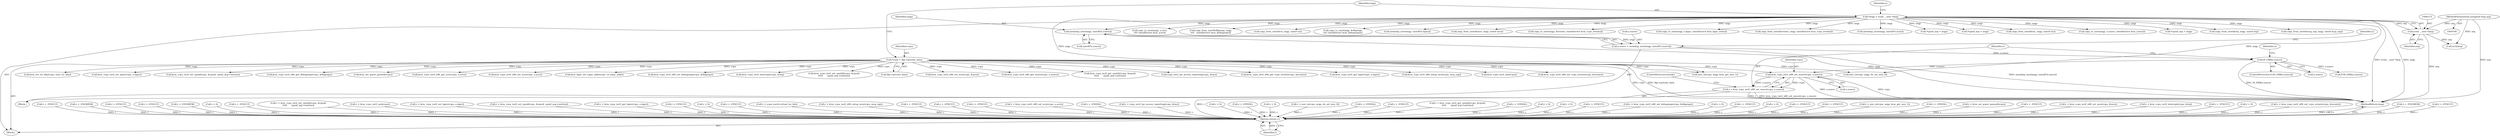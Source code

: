 digraph "0_linux_fda4e2e85589191b123d31cdc21fd33ee70f50fd_3@pointer" {
"1000656" [label="(Call,kvm_vcpu_ioctl_x86_set_xsave(vcpu, u.xsave))"];
"1000106" [label="(Call,*vcpu = filp->private_data)"];
"1000645" [label="(Call,IS_ERR(u.xsave))"];
"1000633" [label="(Call,u.xsave = memdup_user(argp, sizeof(*u.xsave)))"];
"1000637" [label="(Call,memdup_user(argp, sizeof(*u.xsave)))"];
"1000112" [label="(Call,*argp = (void __user *)arg)"];
"1000114" [label="(Call,(void __user *)arg)"];
"1000103" [label="(MethodParameterIn,unsigned long arg)"];
"1000654" [label="(Call,r = kvm_vcpu_ioctl_x86_set_xsave(vcpu, u.xsave))"];
"1000793" [label="(Return,return r;)"];
"1000494" [label="(Call,kvm_vcpu_ioctl_x86_set_mce(vcpu, &mce))"];
"1000672" [label="(Call,r = -ENOMEM)"];
"1000232" [label="(Call,r = -EFAULT)"];
"1000647" [label="(Identifier,u)"];
"1000633" [label="(Call,u.xsave = memdup_user(argp, sizeof(*u.xsave)))"];
"1000614" [label="(Call,r = -EFAULT)"];
"1000692" [label="(Call,copy_to_user(argp, u.xcrs,\n\t\t\t\t sizeof(struct kvm_xcrs)))"];
"1000609" [label="(Call,kvm_vcpu_ioctl_x86_get_xsave(vcpu, u.xsave))"];
"1000575" [label="(Call,copy_from_user(&dbgregs, argp,\n\t\t\t\t   sizeof(struct kvm_debugregs)))"];
"1000599" [label="(Call,r = -ENOMEM)"];
"1000384" [label="(Call,r = -EFAULT)"];
"1000440" [label="(Call,copy_from_user(&va, argp, sizeof va))"];
"1000113" [label="(Identifier,argp)"];
"1000104" [label="(Block,)"];
"1000687" [label="(Call,r = -EFAULT)"];
"1000149" [label="(Call,r = -ENOMEM)"];
"1000337" [label="(Call,kvm_vcpu_ioctl_get_cpuid2(vcpu, &cpuid,\n\t\t\t\t\t      cpuid_arg->entries))"];
"1000398" [label="(Call,vcpu_ioctl_tpr_access_reporting(vcpu, &tac))"];
"1000502" [label="(Call,kvm_vcpu_ioctl_x86_get_vcpu_events(vcpu, &events))"];
"1000182" [label="(Call,r = 0)"];
"1000556" [label="(Call,copy_to_user(argp, &dbgregs,\n\t\t\t\t sizeof(struct kvm_debugregs)))"];
"1000506" [label="(Call,r = -EFAULT)"];
"1000306" [label="(Call,r = kvm_vcpu_ioctl_set_cpuid2(vcpu, &cpuid,\n\t\t\t\t\t      cpuid_arg->entries))"];
"1000645" [label="(Call,IS_ERR(u.xsave))"];
"1000253" [label="(Call,r = kvm_vcpu_ioctl_nmi(vcpu))"];
"1000221" [label="(Call,r = kvm_vcpu_ioctl_set_lapic(vcpu, u.lapic))"];
"1000277" [label="(Call,r = kvm_vcpu_ioctl_set_cpuid(vcpu, &cpuid, cpuid_arg->entries))"];
"1000794" [label="(Identifier,r)"];
"1000159" [label="(Call,r = kvm_vcpu_ioctl_get_lapic(vcpu, u.lapic))"];
"1000204" [label="(Call,memdup_user(argp, sizeof(*u.lapic)))"];
"1000485" [label="(Call,copy_from_user(&mce, argp, sizeof mce))"];
"1000639" [label="(Call,sizeof(*u.xsave))"];
"1000161" [label="(Call,kvm_vcpu_ioctl_get_lapic(vcpu, u.lapic))"];
"1000323" [label="(Call,r = -EFAULT)"];
"1000700" [label="(Call,r = 0)"];
"1000632" [label="(Block,)"];
"1000375" [label="(Call,msr_io(vcpu, argp, do_set_msr, 0))"];
"1000644" [label="(ControlStructure,if (IS_ERR(u.xsave)))"];
"1000459" [label="(Call,r = -EFAULT)"];
"1000768" [label="(Call,r = vcpu->arch.virtual_tsc_khz)"];
"1000473" [label="(Call,kvm_vcpu_ioctl_x86_setup_mce(vcpu, mcg_cap))"];
"1000471" [label="(Call,r = kvm_vcpu_ioctl_x86_setup_mce(vcpu, mcg_cap))"];
"1000405" [label="(Call,r = -EFAULT)"];
"1000255" [label="(Call,kvm_vcpu_ioctl_nmi(vcpu))"];
"1000511" [label="(Call,copy_to_user(argp, &events, sizeof(struct kvm_vcpu_events)))"];
"1000294" [label="(Call,r = -EFAULT)"];
"1000539" [label="(Call,kvm_vcpu_ioctl_x86_set_vcpu_events(vcpu, &events))"];
"1000265" [label="(Call,r = -EFAULT)"];
"1000727" [label="(Call,r = kvm_vcpu_ioctl_x86_set_xcrs(vcpu, u.xcrs))"];
"1000759" [label="(Call,kvm_set_tsc_khz(vcpu, user_tsc_khz))"];
"1000129" [label="(Call,r = -EINVAL)"];
"1000396" [label="(Call,r = vcpu_ioctl_tpr_access_reporting(vcpu, &tac))"];
"1000174" [label="(Call,copy_to_user(argp, u.lapic, sizeof(struct kvm_lapic_state)))"];
"1000518" [label="(Call,r = 0)"];
"1000530" [label="(Call,copy_from_user(&events, argp, sizeof(struct kvm_vcpu_events)))"];
"1000223" [label="(Call,kvm_vcpu_ioctl_set_lapic(vcpu, u.lapic))"];
"1000634" [label="(Call,u.xsave)"];
"1000107" [label="(Identifier,vcpu)"];
"1000188" [label="(Call,r = -EINVAL)"];
"1000447" [label="(Call,r = 0)"];
"1000106" [label="(Call,*vcpu = filp->private_data)"];
"1000373" [label="(Call,r = msr_io(vcpu, argp, do_set_msr, 0))"];
"1000638" [label="(Identifier,argp)"];
"1000738" [label="(Call,r = -EINVAL)"];
"1000710" [label="(Call,memdup_user(argp, sizeof(*u.xcrs)))"];
"1000661" [label="(ControlStructure,break;)"];
"1000347" [label="(Call,r = -EFAULT)"];
"1000112" [label="(Call,*argp = (void __user *)arg)"];
"1000335" [label="(Call,r = kvm_vcpu_ioctl_get_cpuid2(vcpu, &cpuid,\n\t\t\t\t\t      cpuid_arg->entries))"];
"1000656" [label="(Call,kvm_vcpu_ioctl_x86_set_xsave(vcpu, u.xsave))"];
"1000424" [label="(Call,r = -EINVAL)"];
"1000279" [label="(Call,kvm_vcpu_ioctl_set_cpuid(vcpu, &cpuid, cpuid_arg->entries))"];
"1000547" [label="(Call,kvm_vcpu_ioctl_x86_get_debugregs(vcpu, &dbgregs))"];
"1000563" [label="(Call,r = 0)"];
"1000627" [label="(Call,r = 0)"];
"1000637" [label="(Call,memdup_user(argp, sizeof(*u.xsave)))"];
"1000780" [label="(Call,kvm_set_guest_paused(vcpu))"];
"1000319" [label="(Call,*cpuid_arg = argp)"];
"1000570" [label="(Call,r = -EFAULT)"];
"1000582" [label="(Call,r = kvm_vcpu_ioctl_x86_set_debugregs(vcpu, &dbgregs))"];
"1000654" [label="(Call,r = kvm_vcpu_ioctl_x86_set_xsave(vcpu, u.xsave))"];
"1000682" [label="(Call,kvm_vcpu_ioctl_x86_get_xcrs(vcpu, u.xcrs))"];
"1000261" [label="(Call,*cpuid_arg = argp)"];
"1000793" [label="(Return,return r;)"];
"1000359" [label="(Call,r = 0)"];
"1000366" [label="(Call,msr_io(vcpu, argp, kvm_get_msr, 1))"];
"1000646" [label="(Call,u.xsave)"];
"1000658" [label="(Call,u.xsave)"];
"1000389" [label="(Call,copy_from_user(&tac, argp, sizeof tac))"];
"1000480" [label="(Call,r = -EFAULT)"];
"1000744" [label="(Call,(u32)arg)"];
"1000729" [label="(Call,kvm_vcpu_ioctl_x86_set_xcrs(vcpu, u.xcrs))"];
"1000619" [label="(Call,copy_to_user(argp, u.xsave, sizeof(struct kvm_xsave)))"];
"1000417" [label="(Call,r = 0)"];
"1000450" [label="(Call,kvm_lapic_set_vapic_addr(vcpu, va.vapic_addr))"];
"1000169" [label="(Call,r = -EFAULT)"];
"1000290" [label="(Call,*cpuid_arg = argp)"];
"1000525" [label="(Call,r = -EFAULT)"];
"1000364" [label="(Call,r = msr_io(vcpu, argp, kvm_get_msr, 1))"];
"1000103" [label="(MethodParameterIn,unsigned long arg)"];
"1000657" [label="(Identifier,vcpu)"];
"1000652" [label="(Identifier,u)"];
"1000784" [label="(Call,r = -EINVAL)"];
"1000778" [label="(Call,r = kvm_set_guest_paused(vcpu))"];
"1000435" [label="(Call,r = -EFAULT)"];
"1000116" [label="(Identifier,arg)"];
"1000114" [label="(Call,(void __user *)arg)"];
"1000492" [label="(Call,r = kvm_vcpu_ioctl_x86_set_mce(vcpu, &mce))"];
"1000584" [label="(Call,kvm_vcpu_ioctl_x86_set_debugregs(vcpu, &dbgregs))"];
"1000237" [label="(Call,copy_from_user(&irq, argp, sizeof irq))"];
"1000121" [label="(Identifier,u)"];
"1000650" [label="(Call,PTR_ERR(u.xsave))"];
"1000246" [label="(Call,kvm_vcpu_ioctl_interrupt(vcpu, &irq))"];
"1000244" [label="(Call,r = kvm_vcpu_ioctl_interrupt(vcpu, &irq))"];
"1000551" [label="(Call,r = -EFAULT)"];
"1000762" [label="(Call,r = 0)"];
"1000795" [label="(MethodReturn,long)"];
"1000464" [label="(Call,copy_from_user(&mcg_cap, argp, sizeof mcg_cap))"];
"1000308" [label="(Call,kvm_vcpu_ioctl_set_cpuid2(vcpu, &cpuid,\n\t\t\t\t\t      cpuid_arg->entries))"];
"1000108" [label="(Call,filp->private_data)"];
"1000537" [label="(Call,r = kvm_vcpu_ioctl_x86_set_vcpu_events(vcpu, &events))"];
"1000655" [label="(Identifier,r)"];
"1000656" -> "1000654"  [label="AST: "];
"1000656" -> "1000658"  [label="CFG: "];
"1000657" -> "1000656"  [label="AST: "];
"1000658" -> "1000656"  [label="AST: "];
"1000654" -> "1000656"  [label="CFG: "];
"1000656" -> "1000795"  [label="DDG: u.xsave"];
"1000656" -> "1000795"  [label="DDG: vcpu"];
"1000656" -> "1000654"  [label="DDG: vcpu"];
"1000656" -> "1000654"  [label="DDG: u.xsave"];
"1000106" -> "1000656"  [label="DDG: vcpu"];
"1000645" -> "1000656"  [label="DDG: u.xsave"];
"1000106" -> "1000104"  [label="AST: "];
"1000106" -> "1000108"  [label="CFG: "];
"1000107" -> "1000106"  [label="AST: "];
"1000108" -> "1000106"  [label="AST: "];
"1000113" -> "1000106"  [label="CFG: "];
"1000106" -> "1000795"  [label="DDG: filp->private_data"];
"1000106" -> "1000795"  [label="DDG: vcpu"];
"1000106" -> "1000161"  [label="DDG: vcpu"];
"1000106" -> "1000223"  [label="DDG: vcpu"];
"1000106" -> "1000246"  [label="DDG: vcpu"];
"1000106" -> "1000255"  [label="DDG: vcpu"];
"1000106" -> "1000279"  [label="DDG: vcpu"];
"1000106" -> "1000308"  [label="DDG: vcpu"];
"1000106" -> "1000337"  [label="DDG: vcpu"];
"1000106" -> "1000366"  [label="DDG: vcpu"];
"1000106" -> "1000375"  [label="DDG: vcpu"];
"1000106" -> "1000398"  [label="DDG: vcpu"];
"1000106" -> "1000450"  [label="DDG: vcpu"];
"1000106" -> "1000473"  [label="DDG: vcpu"];
"1000106" -> "1000494"  [label="DDG: vcpu"];
"1000106" -> "1000502"  [label="DDG: vcpu"];
"1000106" -> "1000539"  [label="DDG: vcpu"];
"1000106" -> "1000547"  [label="DDG: vcpu"];
"1000106" -> "1000584"  [label="DDG: vcpu"];
"1000106" -> "1000609"  [label="DDG: vcpu"];
"1000106" -> "1000682"  [label="DDG: vcpu"];
"1000106" -> "1000729"  [label="DDG: vcpu"];
"1000106" -> "1000759"  [label="DDG: vcpu"];
"1000106" -> "1000780"  [label="DDG: vcpu"];
"1000645" -> "1000644"  [label="AST: "];
"1000645" -> "1000646"  [label="CFG: "];
"1000646" -> "1000645"  [label="AST: "];
"1000652" -> "1000645"  [label="CFG: "];
"1000655" -> "1000645"  [label="CFG: "];
"1000645" -> "1000795"  [label="DDG: IS_ERR(u.xsave)"];
"1000633" -> "1000645"  [label="DDG: u.xsave"];
"1000645" -> "1000650"  [label="DDG: u.xsave"];
"1000633" -> "1000632"  [label="AST: "];
"1000633" -> "1000637"  [label="CFG: "];
"1000634" -> "1000633"  [label="AST: "];
"1000637" -> "1000633"  [label="AST: "];
"1000647" -> "1000633"  [label="CFG: "];
"1000633" -> "1000795"  [label="DDG: memdup_user(argp, sizeof(*u.xsave))"];
"1000637" -> "1000633"  [label="DDG: argp"];
"1000637" -> "1000639"  [label="CFG: "];
"1000638" -> "1000637"  [label="AST: "];
"1000639" -> "1000637"  [label="AST: "];
"1000637" -> "1000795"  [label="DDG: argp"];
"1000112" -> "1000637"  [label="DDG: argp"];
"1000112" -> "1000104"  [label="AST: "];
"1000112" -> "1000114"  [label="CFG: "];
"1000113" -> "1000112"  [label="AST: "];
"1000114" -> "1000112"  [label="AST: "];
"1000121" -> "1000112"  [label="CFG: "];
"1000112" -> "1000795"  [label="DDG: (void __user *)arg"];
"1000112" -> "1000795"  [label="DDG: argp"];
"1000114" -> "1000112"  [label="DDG: arg"];
"1000112" -> "1000174"  [label="DDG: argp"];
"1000112" -> "1000204"  [label="DDG: argp"];
"1000112" -> "1000237"  [label="DDG: argp"];
"1000112" -> "1000261"  [label="DDG: argp"];
"1000112" -> "1000290"  [label="DDG: argp"];
"1000112" -> "1000319"  [label="DDG: argp"];
"1000112" -> "1000366"  [label="DDG: argp"];
"1000112" -> "1000375"  [label="DDG: argp"];
"1000112" -> "1000389"  [label="DDG: argp"];
"1000112" -> "1000440"  [label="DDG: argp"];
"1000112" -> "1000464"  [label="DDG: argp"];
"1000112" -> "1000485"  [label="DDG: argp"];
"1000112" -> "1000511"  [label="DDG: argp"];
"1000112" -> "1000530"  [label="DDG: argp"];
"1000112" -> "1000556"  [label="DDG: argp"];
"1000112" -> "1000575"  [label="DDG: argp"];
"1000112" -> "1000619"  [label="DDG: argp"];
"1000112" -> "1000692"  [label="DDG: argp"];
"1000112" -> "1000710"  [label="DDG: argp"];
"1000114" -> "1000116"  [label="CFG: "];
"1000115" -> "1000114"  [label="AST: "];
"1000116" -> "1000114"  [label="AST: "];
"1000114" -> "1000795"  [label="DDG: arg"];
"1000103" -> "1000114"  [label="DDG: arg"];
"1000114" -> "1000744"  [label="DDG: arg"];
"1000103" -> "1000100"  [label="AST: "];
"1000103" -> "1000795"  [label="DDG: arg"];
"1000103" -> "1000744"  [label="DDG: arg"];
"1000654" -> "1000632"  [label="AST: "];
"1000655" -> "1000654"  [label="AST: "];
"1000661" -> "1000654"  [label="CFG: "];
"1000654" -> "1000795"  [label="DDG: kvm_vcpu_ioctl_x86_set_xsave(vcpu, u.xsave)"];
"1000654" -> "1000795"  [label="DDG: r"];
"1000654" -> "1000793"  [label="DDG: r"];
"1000793" -> "1000104"  [label="AST: "];
"1000793" -> "1000794"  [label="CFG: "];
"1000794" -> "1000793"  [label="AST: "];
"1000795" -> "1000793"  [label="CFG: "];
"1000793" -> "1000795"  [label="DDG: <RET>"];
"1000794" -> "1000793"  [label="DDG: r"];
"1000129" -> "1000793"  [label="DDG: r"];
"1000335" -> "1000793"  [label="DDG: r"];
"1000232" -> "1000793"  [label="DDG: r"];
"1000471" -> "1000793"  [label="DDG: r"];
"1000265" -> "1000793"  [label="DDG: r"];
"1000762" -> "1000793"  [label="DDG: r"];
"1000687" -> "1000793"  [label="DDG: r"];
"1000405" -> "1000793"  [label="DDG: r"];
"1000384" -> "1000793"  [label="DDG: r"];
"1000784" -> "1000793"  [label="DDG: r"];
"1000364" -> "1000793"  [label="DDG: r"];
"1000459" -> "1000793"  [label="DDG: r"];
"1000396" -> "1000793"  [label="DDG: r"];
"1000570" -> "1000793"  [label="DDG: r"];
"1000435" -> "1000793"  [label="DDG: r"];
"1000506" -> "1000793"  [label="DDG: r"];
"1000582" -> "1000793"  [label="DDG: r"];
"1000768" -> "1000793"  [label="DDG: r"];
"1000738" -> "1000793"  [label="DDG: r"];
"1000159" -> "1000793"  [label="DDG: r"];
"1000253" -> "1000793"  [label="DDG: r"];
"1000188" -> "1000793"  [label="DDG: r"];
"1000700" -> "1000793"  [label="DDG: r"];
"1000306" -> "1000793"  [label="DDG: r"];
"1000492" -> "1000793"  [label="DDG: r"];
"1000599" -> "1000793"  [label="DDG: r"];
"1000347" -> "1000793"  [label="DDG: r"];
"1000518" -> "1000793"  [label="DDG: r"];
"1000627" -> "1000793"  [label="DDG: r"];
"1000221" -> "1000793"  [label="DDG: r"];
"1000614" -> "1000793"  [label="DDG: r"];
"1000424" -> "1000793"  [label="DDG: r"];
"1000525" -> "1000793"  [label="DDG: r"];
"1000277" -> "1000793"  [label="DDG: r"];
"1000417" -> "1000793"  [label="DDG: r"];
"1000563" -> "1000793"  [label="DDG: r"];
"1000294" -> "1000793"  [label="DDG: r"];
"1000359" -> "1000793"  [label="DDG: r"];
"1000323" -> "1000793"  [label="DDG: r"];
"1000169" -> "1000793"  [label="DDG: r"];
"1000149" -> "1000793"  [label="DDG: r"];
"1000447" -> "1000793"  [label="DDG: r"];
"1000480" -> "1000793"  [label="DDG: r"];
"1000727" -> "1000793"  [label="DDG: r"];
"1000537" -> "1000793"  [label="DDG: r"];
"1000244" -> "1000793"  [label="DDG: r"];
"1000672" -> "1000793"  [label="DDG: r"];
"1000373" -> "1000793"  [label="DDG: r"];
"1000551" -> "1000793"  [label="DDG: r"];
"1000778" -> "1000793"  [label="DDG: r"];
"1000182" -> "1000793"  [label="DDG: r"];
}
